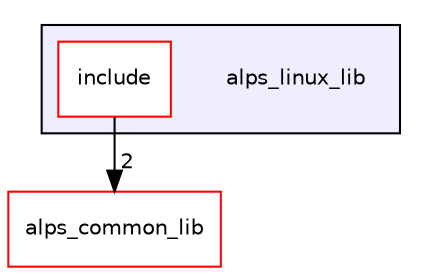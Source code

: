 digraph "alps_linux_lib" {
  compound=true
  node [ fontsize="10", fontname="Helvetica"];
  edge [ labelfontsize="10", labelfontname="Helvetica"];
  subgraph clusterdir_1c56f1202c4b9b2556a51beaa852430f {
    graph [ bgcolor="#eeeeff", pencolor="black", label="" URL="dir_1c56f1202c4b9b2556a51beaa852430f.html"];
    dir_1c56f1202c4b9b2556a51beaa852430f [shape=plaintext label="alps_linux_lib"];
  dir_6d217df781fc4021ea64ca101836a906 [shape=box label="include" fillcolor="white" style="filled" color="red" URL="dir_6d217df781fc4021ea64ca101836a906.html"];
  }
  dir_fcd1ba41f8679fcc7bf76d667eaa0e17 [shape=box label="alps_common_lib" fillcolor="white" style="filled" color="red" URL="dir_fcd1ba41f8679fcc7bf76d667eaa0e17.html"];
  dir_6d217df781fc4021ea64ca101836a906->dir_fcd1ba41f8679fcc7bf76d667eaa0e17 [headlabel="2", labeldistance=1.5 headhref="dir_000013_000000.html"];
}
